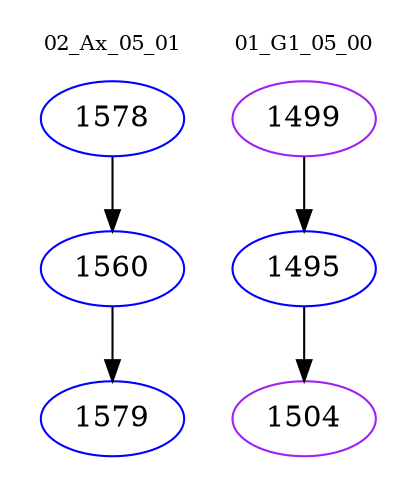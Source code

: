 digraph{
subgraph cluster_0 {
color = white
label = "02_Ax_05_01";
fontsize=10;
T0_1578 [label="1578", color="blue"]
T0_1578 -> T0_1560 [color="black"]
T0_1560 [label="1560", color="blue"]
T0_1560 -> T0_1579 [color="black"]
T0_1579 [label="1579", color="blue"]
}
subgraph cluster_1 {
color = white
label = "01_G1_05_00";
fontsize=10;
T1_1499 [label="1499", color="purple"]
T1_1499 -> T1_1495 [color="black"]
T1_1495 [label="1495", color="blue"]
T1_1495 -> T1_1504 [color="black"]
T1_1504 [label="1504", color="purple"]
}
}
